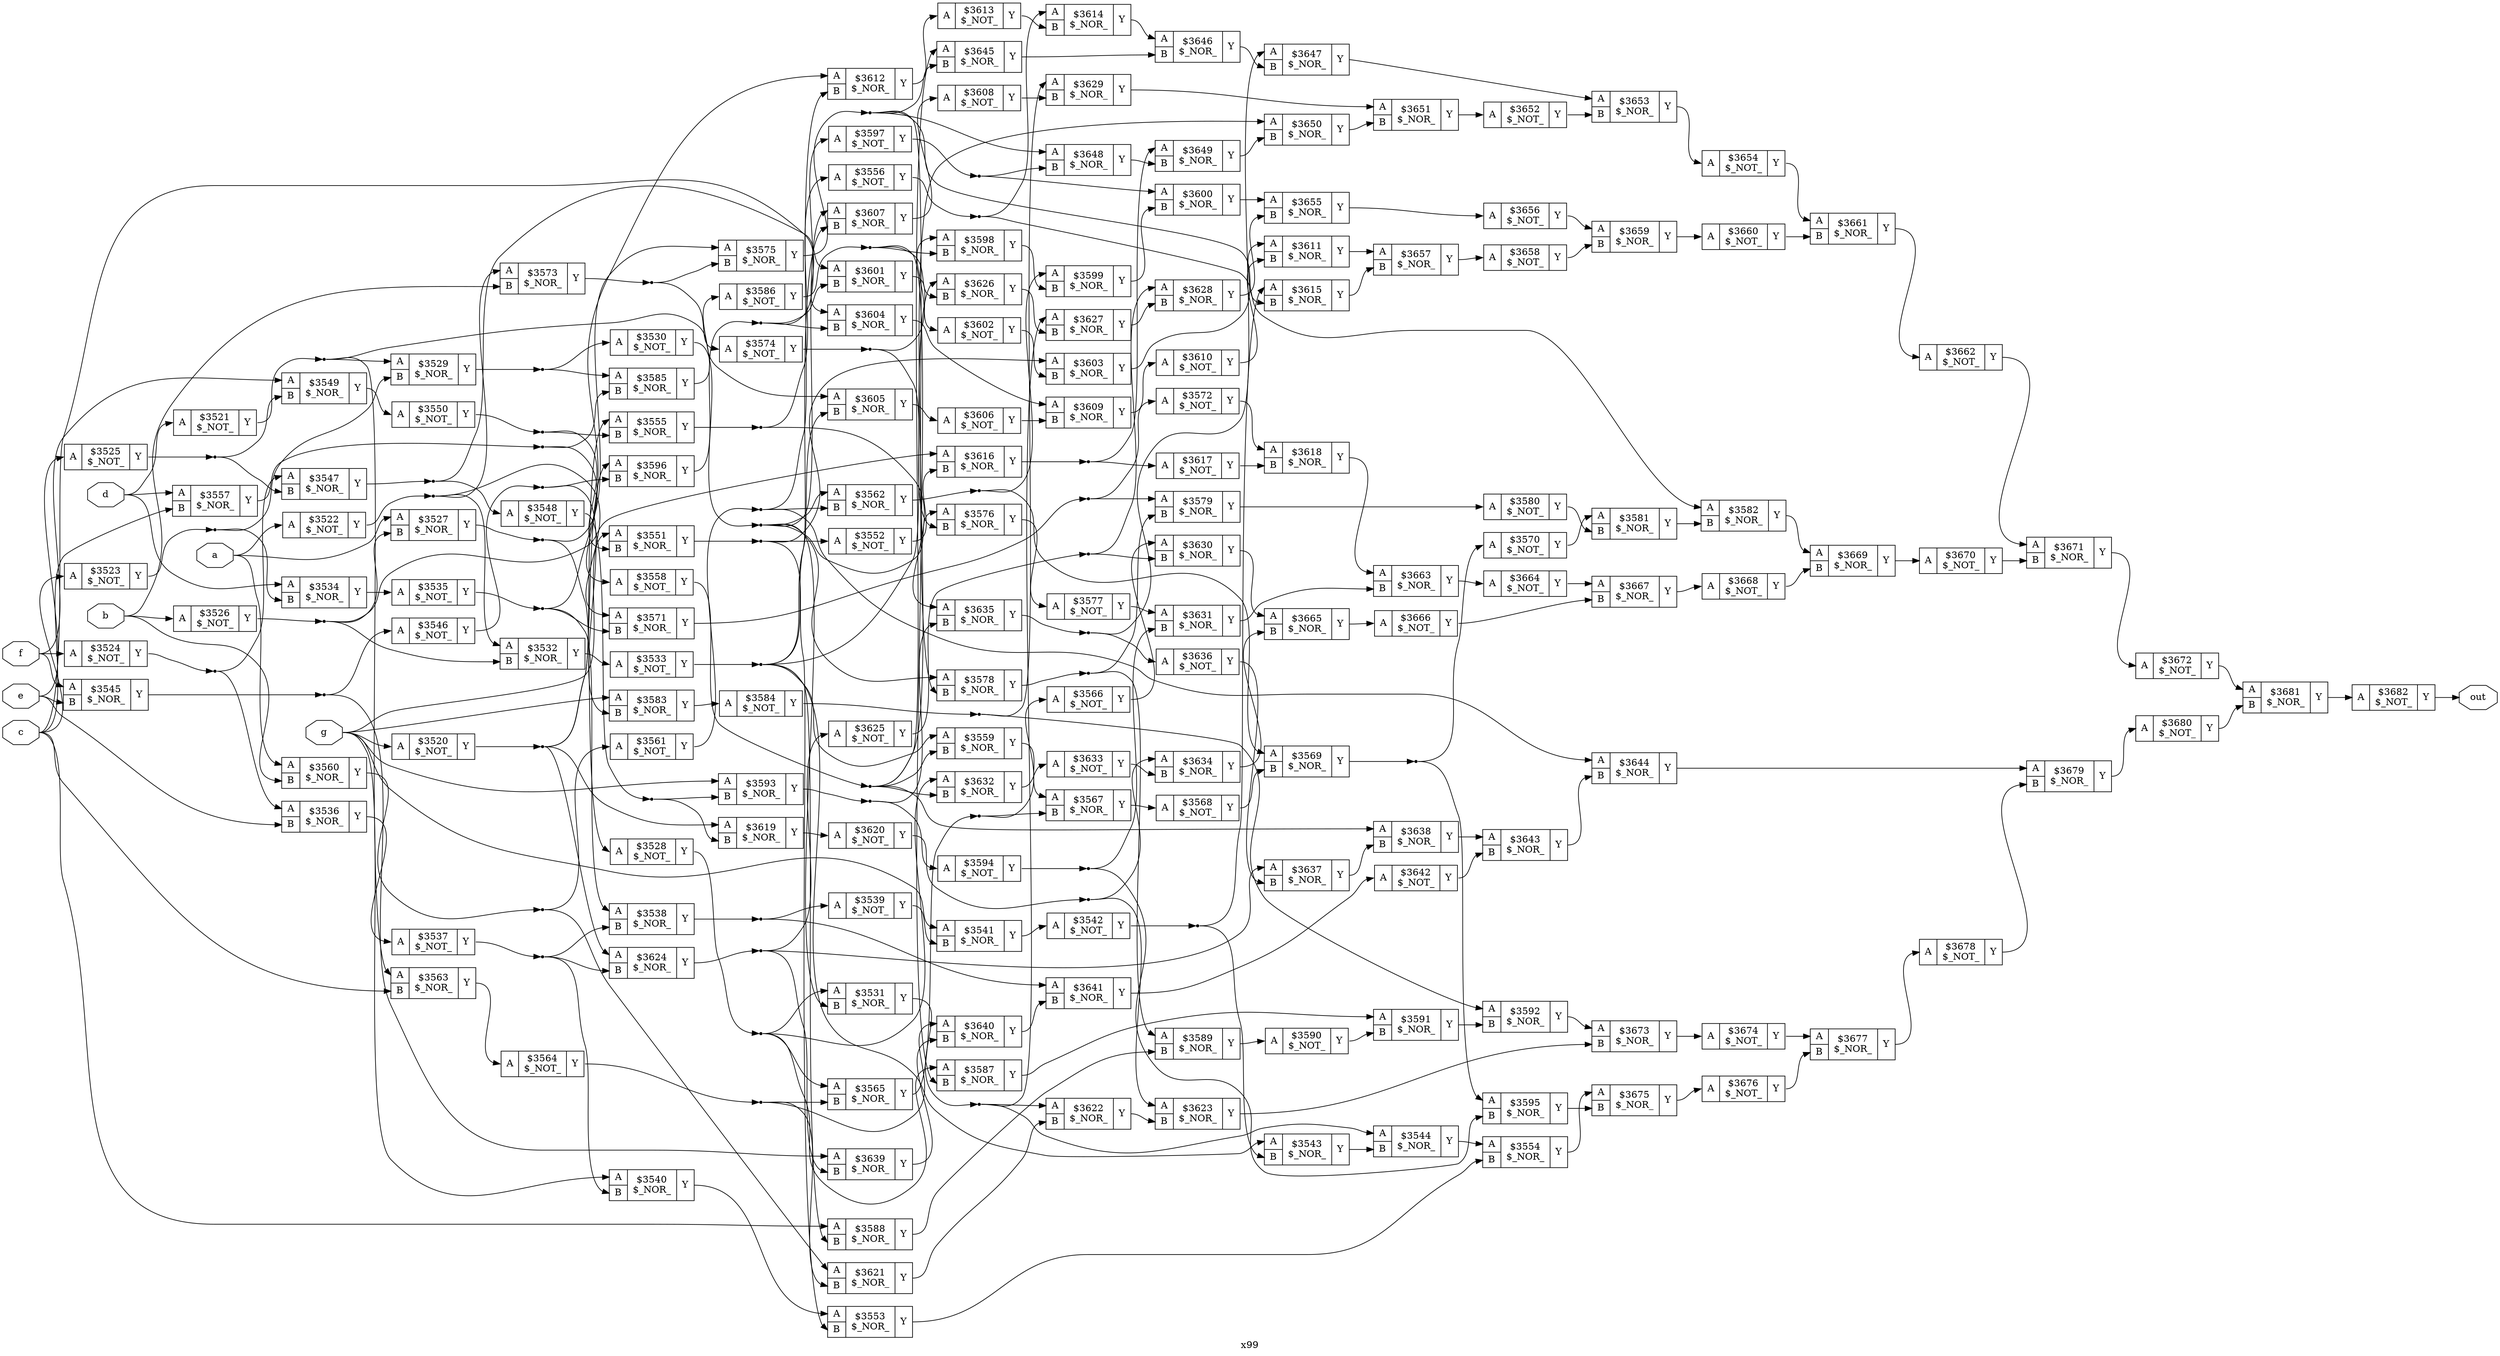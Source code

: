 digraph "x99" {
label="x99";
rankdir="LR";
remincross=true;
n163 [ shape=octagon, label="a", color="black", fontcolor="black" ];
n164 [ shape=octagon, label="b", color="black", fontcolor="black" ];
n165 [ shape=octagon, label="c", color="black", fontcolor="black" ];
n166 [ shape=octagon, label="d", color="black", fontcolor="black" ];
n167 [ shape=octagon, label="e", color="black", fontcolor="black" ];
n168 [ shape=octagon, label="f", color="black", fontcolor="black" ];
n169 [ shape=octagon, label="g", color="black", fontcolor="black" ];
n170 [ shape=octagon, label="out", color="black", fontcolor="black" ];
c173 [ shape=record, label="{{<p171> A}|$3520\n$_NOT_|{<p172> Y}}" ];
c174 [ shape=record, label="{{<p171> A}|$3521\n$_NOT_|{<p172> Y}}" ];
c175 [ shape=record, label="{{<p171> A}|$3522\n$_NOT_|{<p172> Y}}" ];
c176 [ shape=record, label="{{<p171> A}|$3523\n$_NOT_|{<p172> Y}}" ];
c177 [ shape=record, label="{{<p171> A}|$3524\n$_NOT_|{<p172> Y}}" ];
c178 [ shape=record, label="{{<p171> A}|$3525\n$_NOT_|{<p172> Y}}" ];
c179 [ shape=record, label="{{<p171> A}|$3526\n$_NOT_|{<p172> Y}}" ];
c181 [ shape=record, label="{{<p171> A|<p180> B}|$3527\n$_NOR_|{<p172> Y}}" ];
c182 [ shape=record, label="{{<p171> A}|$3528\n$_NOT_|{<p172> Y}}" ];
c183 [ shape=record, label="{{<p171> A|<p180> B}|$3529\n$_NOR_|{<p172> Y}}" ];
c184 [ shape=record, label="{{<p171> A}|$3530\n$_NOT_|{<p172> Y}}" ];
c185 [ shape=record, label="{{<p171> A|<p180> B}|$3531\n$_NOR_|{<p172> Y}}" ];
c186 [ shape=record, label="{{<p171> A|<p180> B}|$3532\n$_NOR_|{<p172> Y}}" ];
c187 [ shape=record, label="{{<p171> A}|$3533\n$_NOT_|{<p172> Y}}" ];
c188 [ shape=record, label="{{<p171> A|<p180> B}|$3534\n$_NOR_|{<p172> Y}}" ];
c189 [ shape=record, label="{{<p171> A}|$3535\n$_NOT_|{<p172> Y}}" ];
c190 [ shape=record, label="{{<p171> A|<p180> B}|$3536\n$_NOR_|{<p172> Y}}" ];
c191 [ shape=record, label="{{<p171> A}|$3537\n$_NOT_|{<p172> Y}}" ];
c192 [ shape=record, label="{{<p171> A|<p180> B}|$3538\n$_NOR_|{<p172> Y}}" ];
c193 [ shape=record, label="{{<p171> A}|$3539\n$_NOT_|{<p172> Y}}" ];
c194 [ shape=record, label="{{<p171> A|<p180> B}|$3540\n$_NOR_|{<p172> Y}}" ];
c195 [ shape=record, label="{{<p171> A|<p180> B}|$3541\n$_NOR_|{<p172> Y}}" ];
c196 [ shape=record, label="{{<p171> A}|$3542\n$_NOT_|{<p172> Y}}" ];
c197 [ shape=record, label="{{<p171> A|<p180> B}|$3543\n$_NOR_|{<p172> Y}}" ];
c198 [ shape=record, label="{{<p171> A|<p180> B}|$3544\n$_NOR_|{<p172> Y}}" ];
c199 [ shape=record, label="{{<p171> A|<p180> B}|$3545\n$_NOR_|{<p172> Y}}" ];
c200 [ shape=record, label="{{<p171> A}|$3546\n$_NOT_|{<p172> Y}}" ];
c201 [ shape=record, label="{{<p171> A|<p180> B}|$3547\n$_NOR_|{<p172> Y}}" ];
c202 [ shape=record, label="{{<p171> A}|$3548\n$_NOT_|{<p172> Y}}" ];
c203 [ shape=record, label="{{<p171> A|<p180> B}|$3549\n$_NOR_|{<p172> Y}}" ];
c204 [ shape=record, label="{{<p171> A}|$3550\n$_NOT_|{<p172> Y}}" ];
c205 [ shape=record, label="{{<p171> A|<p180> B}|$3551\n$_NOR_|{<p172> Y}}" ];
c206 [ shape=record, label="{{<p171> A}|$3552\n$_NOT_|{<p172> Y}}" ];
c207 [ shape=record, label="{{<p171> A|<p180> B}|$3553\n$_NOR_|{<p172> Y}}" ];
c208 [ shape=record, label="{{<p171> A|<p180> B}|$3554\n$_NOR_|{<p172> Y}}" ];
c209 [ shape=record, label="{{<p171> A|<p180> B}|$3555\n$_NOR_|{<p172> Y}}" ];
c210 [ shape=record, label="{{<p171> A}|$3556\n$_NOT_|{<p172> Y}}" ];
c211 [ shape=record, label="{{<p171> A|<p180> B}|$3557\n$_NOR_|{<p172> Y}}" ];
c212 [ shape=record, label="{{<p171> A}|$3558\n$_NOT_|{<p172> Y}}" ];
c213 [ shape=record, label="{{<p171> A|<p180> B}|$3559\n$_NOR_|{<p172> Y}}" ];
c214 [ shape=record, label="{{<p171> A|<p180> B}|$3560\n$_NOR_|{<p172> Y}}" ];
c215 [ shape=record, label="{{<p171> A}|$3561\n$_NOT_|{<p172> Y}}" ];
c216 [ shape=record, label="{{<p171> A|<p180> B}|$3562\n$_NOR_|{<p172> Y}}" ];
c217 [ shape=record, label="{{<p171> A|<p180> B}|$3563\n$_NOR_|{<p172> Y}}" ];
c218 [ shape=record, label="{{<p171> A}|$3564\n$_NOT_|{<p172> Y}}" ];
c219 [ shape=record, label="{{<p171> A|<p180> B}|$3565\n$_NOR_|{<p172> Y}}" ];
c220 [ shape=record, label="{{<p171> A}|$3566\n$_NOT_|{<p172> Y}}" ];
c221 [ shape=record, label="{{<p171> A|<p180> B}|$3567\n$_NOR_|{<p172> Y}}" ];
c222 [ shape=record, label="{{<p171> A}|$3568\n$_NOT_|{<p172> Y}}" ];
c223 [ shape=record, label="{{<p171> A|<p180> B}|$3569\n$_NOR_|{<p172> Y}}" ];
c224 [ shape=record, label="{{<p171> A}|$3570\n$_NOT_|{<p172> Y}}" ];
c225 [ shape=record, label="{{<p171> A|<p180> B}|$3571\n$_NOR_|{<p172> Y}}" ];
c226 [ shape=record, label="{{<p171> A}|$3572\n$_NOT_|{<p172> Y}}" ];
c227 [ shape=record, label="{{<p171> A|<p180> B}|$3573\n$_NOR_|{<p172> Y}}" ];
c228 [ shape=record, label="{{<p171> A}|$3574\n$_NOT_|{<p172> Y}}" ];
c229 [ shape=record, label="{{<p171> A|<p180> B}|$3575\n$_NOR_|{<p172> Y}}" ];
c230 [ shape=record, label="{{<p171> A|<p180> B}|$3576\n$_NOR_|{<p172> Y}}" ];
c231 [ shape=record, label="{{<p171> A}|$3577\n$_NOT_|{<p172> Y}}" ];
c232 [ shape=record, label="{{<p171> A|<p180> B}|$3578\n$_NOR_|{<p172> Y}}" ];
c233 [ shape=record, label="{{<p171> A|<p180> B}|$3579\n$_NOR_|{<p172> Y}}" ];
c234 [ shape=record, label="{{<p171> A}|$3580\n$_NOT_|{<p172> Y}}" ];
c235 [ shape=record, label="{{<p171> A|<p180> B}|$3581\n$_NOR_|{<p172> Y}}" ];
c236 [ shape=record, label="{{<p171> A|<p180> B}|$3582\n$_NOR_|{<p172> Y}}" ];
c237 [ shape=record, label="{{<p171> A|<p180> B}|$3583\n$_NOR_|{<p172> Y}}" ];
c238 [ shape=record, label="{{<p171> A}|$3584\n$_NOT_|{<p172> Y}}" ];
c239 [ shape=record, label="{{<p171> A|<p180> B}|$3585\n$_NOR_|{<p172> Y}}" ];
c240 [ shape=record, label="{{<p171> A}|$3586\n$_NOT_|{<p172> Y}}" ];
c241 [ shape=record, label="{{<p171> A|<p180> B}|$3587\n$_NOR_|{<p172> Y}}" ];
c242 [ shape=record, label="{{<p171> A|<p180> B}|$3588\n$_NOR_|{<p172> Y}}" ];
c243 [ shape=record, label="{{<p171> A|<p180> B}|$3589\n$_NOR_|{<p172> Y}}" ];
c244 [ shape=record, label="{{<p171> A}|$3590\n$_NOT_|{<p172> Y}}" ];
c245 [ shape=record, label="{{<p171> A|<p180> B}|$3591\n$_NOR_|{<p172> Y}}" ];
c246 [ shape=record, label="{{<p171> A|<p180> B}|$3592\n$_NOR_|{<p172> Y}}" ];
c247 [ shape=record, label="{{<p171> A|<p180> B}|$3593\n$_NOR_|{<p172> Y}}" ];
c248 [ shape=record, label="{{<p171> A}|$3594\n$_NOT_|{<p172> Y}}" ];
c249 [ shape=record, label="{{<p171> A|<p180> B}|$3595\n$_NOR_|{<p172> Y}}" ];
c250 [ shape=record, label="{{<p171> A|<p180> B}|$3596\n$_NOR_|{<p172> Y}}" ];
c251 [ shape=record, label="{{<p171> A}|$3597\n$_NOT_|{<p172> Y}}" ];
c252 [ shape=record, label="{{<p171> A|<p180> B}|$3598\n$_NOR_|{<p172> Y}}" ];
c253 [ shape=record, label="{{<p171> A|<p180> B}|$3599\n$_NOR_|{<p172> Y}}" ];
c254 [ shape=record, label="{{<p171> A|<p180> B}|$3600\n$_NOR_|{<p172> Y}}" ];
c255 [ shape=record, label="{{<p171> A|<p180> B}|$3601\n$_NOR_|{<p172> Y}}" ];
c256 [ shape=record, label="{{<p171> A}|$3602\n$_NOT_|{<p172> Y}}" ];
c257 [ shape=record, label="{{<p171> A|<p180> B}|$3603\n$_NOR_|{<p172> Y}}" ];
c258 [ shape=record, label="{{<p171> A|<p180> B}|$3604\n$_NOR_|{<p172> Y}}" ];
c259 [ shape=record, label="{{<p171> A|<p180> B}|$3605\n$_NOR_|{<p172> Y}}" ];
c260 [ shape=record, label="{{<p171> A}|$3606\n$_NOT_|{<p172> Y}}" ];
c261 [ shape=record, label="{{<p171> A|<p180> B}|$3607\n$_NOR_|{<p172> Y}}" ];
c262 [ shape=record, label="{{<p171> A}|$3608\n$_NOT_|{<p172> Y}}" ];
c263 [ shape=record, label="{{<p171> A|<p180> B}|$3609\n$_NOR_|{<p172> Y}}" ];
c264 [ shape=record, label="{{<p171> A}|$3610\n$_NOT_|{<p172> Y}}" ];
c265 [ shape=record, label="{{<p171> A|<p180> B}|$3611\n$_NOR_|{<p172> Y}}" ];
c266 [ shape=record, label="{{<p171> A|<p180> B}|$3612\n$_NOR_|{<p172> Y}}" ];
c267 [ shape=record, label="{{<p171> A}|$3613\n$_NOT_|{<p172> Y}}" ];
c268 [ shape=record, label="{{<p171> A|<p180> B}|$3614\n$_NOR_|{<p172> Y}}" ];
c269 [ shape=record, label="{{<p171> A|<p180> B}|$3615\n$_NOR_|{<p172> Y}}" ];
c270 [ shape=record, label="{{<p171> A|<p180> B}|$3616\n$_NOR_|{<p172> Y}}" ];
c271 [ shape=record, label="{{<p171> A}|$3617\n$_NOT_|{<p172> Y}}" ];
c272 [ shape=record, label="{{<p171> A|<p180> B}|$3618\n$_NOR_|{<p172> Y}}" ];
c273 [ shape=record, label="{{<p171> A|<p180> B}|$3619\n$_NOR_|{<p172> Y}}" ];
c274 [ shape=record, label="{{<p171> A}|$3620\n$_NOT_|{<p172> Y}}" ];
c275 [ shape=record, label="{{<p171> A|<p180> B}|$3621\n$_NOR_|{<p172> Y}}" ];
c276 [ shape=record, label="{{<p171> A|<p180> B}|$3622\n$_NOR_|{<p172> Y}}" ];
c277 [ shape=record, label="{{<p171> A|<p180> B}|$3623\n$_NOR_|{<p172> Y}}" ];
c278 [ shape=record, label="{{<p171> A|<p180> B}|$3624\n$_NOR_|{<p172> Y}}" ];
c279 [ shape=record, label="{{<p171> A}|$3625\n$_NOT_|{<p172> Y}}" ];
c280 [ shape=record, label="{{<p171> A|<p180> B}|$3626\n$_NOR_|{<p172> Y}}" ];
c281 [ shape=record, label="{{<p171> A|<p180> B}|$3627\n$_NOR_|{<p172> Y}}" ];
c282 [ shape=record, label="{{<p171> A|<p180> B}|$3628\n$_NOR_|{<p172> Y}}" ];
c283 [ shape=record, label="{{<p171> A|<p180> B}|$3629\n$_NOR_|{<p172> Y}}" ];
c284 [ shape=record, label="{{<p171> A|<p180> B}|$3630\n$_NOR_|{<p172> Y}}" ];
c285 [ shape=record, label="{{<p171> A|<p180> B}|$3631\n$_NOR_|{<p172> Y}}" ];
c286 [ shape=record, label="{{<p171> A|<p180> B}|$3632\n$_NOR_|{<p172> Y}}" ];
c287 [ shape=record, label="{{<p171> A}|$3633\n$_NOT_|{<p172> Y}}" ];
c288 [ shape=record, label="{{<p171> A|<p180> B}|$3634\n$_NOR_|{<p172> Y}}" ];
c289 [ shape=record, label="{{<p171> A|<p180> B}|$3635\n$_NOR_|{<p172> Y}}" ];
c290 [ shape=record, label="{{<p171> A}|$3636\n$_NOT_|{<p172> Y}}" ];
c291 [ shape=record, label="{{<p171> A|<p180> B}|$3637\n$_NOR_|{<p172> Y}}" ];
c292 [ shape=record, label="{{<p171> A|<p180> B}|$3638\n$_NOR_|{<p172> Y}}" ];
c293 [ shape=record, label="{{<p171> A|<p180> B}|$3639\n$_NOR_|{<p172> Y}}" ];
c294 [ shape=record, label="{{<p171> A|<p180> B}|$3640\n$_NOR_|{<p172> Y}}" ];
c295 [ shape=record, label="{{<p171> A|<p180> B}|$3641\n$_NOR_|{<p172> Y}}" ];
c296 [ shape=record, label="{{<p171> A}|$3642\n$_NOT_|{<p172> Y}}" ];
c297 [ shape=record, label="{{<p171> A|<p180> B}|$3643\n$_NOR_|{<p172> Y}}" ];
c298 [ shape=record, label="{{<p171> A|<p180> B}|$3644\n$_NOR_|{<p172> Y}}" ];
c299 [ shape=record, label="{{<p171> A|<p180> B}|$3645\n$_NOR_|{<p172> Y}}" ];
c300 [ shape=record, label="{{<p171> A|<p180> B}|$3646\n$_NOR_|{<p172> Y}}" ];
c301 [ shape=record, label="{{<p171> A|<p180> B}|$3647\n$_NOR_|{<p172> Y}}" ];
c302 [ shape=record, label="{{<p171> A|<p180> B}|$3648\n$_NOR_|{<p172> Y}}" ];
c303 [ shape=record, label="{{<p171> A|<p180> B}|$3649\n$_NOR_|{<p172> Y}}" ];
c304 [ shape=record, label="{{<p171> A|<p180> B}|$3650\n$_NOR_|{<p172> Y}}" ];
c305 [ shape=record, label="{{<p171> A|<p180> B}|$3651\n$_NOR_|{<p172> Y}}" ];
c306 [ shape=record, label="{{<p171> A}|$3652\n$_NOT_|{<p172> Y}}" ];
c307 [ shape=record, label="{{<p171> A|<p180> B}|$3653\n$_NOR_|{<p172> Y}}" ];
c308 [ shape=record, label="{{<p171> A}|$3654\n$_NOT_|{<p172> Y}}" ];
c309 [ shape=record, label="{{<p171> A|<p180> B}|$3655\n$_NOR_|{<p172> Y}}" ];
c310 [ shape=record, label="{{<p171> A}|$3656\n$_NOT_|{<p172> Y}}" ];
c311 [ shape=record, label="{{<p171> A|<p180> B}|$3657\n$_NOR_|{<p172> Y}}" ];
c312 [ shape=record, label="{{<p171> A}|$3658\n$_NOT_|{<p172> Y}}" ];
c313 [ shape=record, label="{{<p171> A|<p180> B}|$3659\n$_NOR_|{<p172> Y}}" ];
c314 [ shape=record, label="{{<p171> A}|$3660\n$_NOT_|{<p172> Y}}" ];
c315 [ shape=record, label="{{<p171> A|<p180> B}|$3661\n$_NOR_|{<p172> Y}}" ];
c316 [ shape=record, label="{{<p171> A}|$3662\n$_NOT_|{<p172> Y}}" ];
c317 [ shape=record, label="{{<p171> A|<p180> B}|$3663\n$_NOR_|{<p172> Y}}" ];
c318 [ shape=record, label="{{<p171> A}|$3664\n$_NOT_|{<p172> Y}}" ];
c319 [ shape=record, label="{{<p171> A|<p180> B}|$3665\n$_NOR_|{<p172> Y}}" ];
c320 [ shape=record, label="{{<p171> A}|$3666\n$_NOT_|{<p172> Y}}" ];
c321 [ shape=record, label="{{<p171> A|<p180> B}|$3667\n$_NOR_|{<p172> Y}}" ];
c322 [ shape=record, label="{{<p171> A}|$3668\n$_NOT_|{<p172> Y}}" ];
c323 [ shape=record, label="{{<p171> A|<p180> B}|$3669\n$_NOR_|{<p172> Y}}" ];
c324 [ shape=record, label="{{<p171> A}|$3670\n$_NOT_|{<p172> Y}}" ];
c325 [ shape=record, label="{{<p171> A|<p180> B}|$3671\n$_NOR_|{<p172> Y}}" ];
c326 [ shape=record, label="{{<p171> A}|$3672\n$_NOT_|{<p172> Y}}" ];
c327 [ shape=record, label="{{<p171> A|<p180> B}|$3673\n$_NOR_|{<p172> Y}}" ];
c328 [ shape=record, label="{{<p171> A}|$3674\n$_NOT_|{<p172> Y}}" ];
c329 [ shape=record, label="{{<p171> A|<p180> B}|$3675\n$_NOR_|{<p172> Y}}" ];
c330 [ shape=record, label="{{<p171> A}|$3676\n$_NOT_|{<p172> Y}}" ];
c331 [ shape=record, label="{{<p171> A|<p180> B}|$3677\n$_NOR_|{<p172> Y}}" ];
c332 [ shape=record, label="{{<p171> A}|$3678\n$_NOT_|{<p172> Y}}" ];
c333 [ shape=record, label="{{<p171> A|<p180> B}|$3679\n$_NOR_|{<p172> Y}}" ];
c334 [ shape=record, label="{{<p171> A}|$3680\n$_NOT_|{<p172> Y}}" ];
c335 [ shape=record, label="{{<p171> A|<p180> B}|$3681\n$_NOR_|{<p172> Y}}" ];
c336 [ shape=record, label="{{<p171> A}|$3682\n$_NOT_|{<p172> Y}}" ];
c265:p172:e -> c311:p171:w [color="black", label=""];
n10 [ shape=point ];
c274:p172:e -> n10:w [color="black", label=""];
n10:e -> c277:p171:w [color="black", label=""];
n10:e -> c288:p171:w [color="black", label=""];
c203:p172:e -> c204:p171:w [color="black", label=""];
n101 [ shape=point ];
c204:p172:e -> n101:w [color="black", label=""];
n101:e -> c205:p180:w [color="black", label=""];
n101:e -> c209:p180:w [color="black", label=""];
n102 [ shape=point ];
c205:p172:e -> n102:w [color="black", label=""];
n102:e -> c206:p171:w [color="black", label=""];
n102:e -> c207:p180:w [color="black", label=""];
n102:e -> c257:p171:w [color="black", label=""];
c206:p172:e -> c270:p180:w [color="black", label=""];
c207:p172:e -> c208:p180:w [color="black", label=""];
c208:p172:e -> c329:p171:w [color="black", label=""];
n106 [ shape=point ];
c209:p172:e -> n106:w [color="black", label=""];
n106:e -> c210:p171:w [color="black", label=""];
n106:e -> c289:p171:w [color="black", label=""];
n107 [ shape=point ];
c210:p172:e -> n107:w [color="black", label=""];
n107:e -> c236:p171:w [color="black", label=""];
n107:e -> c268:p171:w [color="black", label=""];
n108 [ shape=point ];
c211:p172:e -> n108:w [color="black", label=""];
n108:e -> c212:p171:w [color="black", label=""];
n108:e -> c239:p180:w [color="black", label=""];
n109 [ shape=point ];
c212:p172:e -> n109:w [color="black", label=""];
n109:e -> c213:p180:w [color="black", label=""];
n109:e -> c286:p180:w [color="black", label=""];
n109:e -> c292:p171:w [color="black", label=""];
n109:e -> c299:p171:w [color="black", label=""];
n109:e -> c304:p171:w [color="black", label=""];
n11 [ shape=point ];
c174:p172:e -> n11:w [color="black", label=""];
n11:e -> c183:p171:w [color="black", label=""];
n11:e -> c217:p171:w [color="black", label=""];
n11:e -> c259:p171:w [color="black", label=""];
c213:p172:e -> c221:p171:w [color="black", label=""];
n111 [ shape=point ];
c214:p172:e -> n111:w [color="black", label=""];
n111:e -> c215:p171:w [color="black", label=""];
n111:e -> c275:p171:w [color="black", label=""];
n112 [ shape=point ];
c215:p172:e -> n112:w [color="black", label=""];
n112:e -> c216:p180:w [color="black", label=""];
n112:e -> c266:p180:w [color="black", label=""];
n112:e -> c298:p171:w [color="black", label=""];
n113 [ shape=point ];
c216:p172:e -> n113:w [color="black", label=""];
n113:e -> c223:p171:w [color="black", label=""];
n113:e -> c253:p171:w [color="black", label=""];
c217:p172:e -> c218:p171:w [color="black", label=""];
n115 [ shape=point ];
c218:p172:e -> n115:w [color="black", label=""];
n115:e -> c219:p180:w [color="black", label=""];
n115:e -> c275:p180:w [color="black", label=""];
n115:e -> c294:p171:w [color="black", label=""];
n116 [ shape=point ];
c219:p172:e -> n116:w [color="black", label=""];
n116:e -> c220:p171:w [color="black", label=""];
n116:e -> c221:p180:w [color="black", label=""];
c220:p172:e -> c284:p171:w [color="black", label=""];
c221:p172:e -> c222:p171:w [color="black", label=""];
c222:p172:e -> c223:p180:w [color="black", label=""];
c275:p172:e -> c276:p180:w [color="black", label=""];
n120 [ shape=point ];
c223:p172:e -> n120:w [color="black", label=""];
n120:e -> c224:p171:w [color="black", label=""];
n120:e -> c249:p171:w [color="black", label=""];
c224:p172:e -> c235:p171:w [color="black", label=""];
n122 [ shape=point ];
c225:p172:e -> n122:w [color="black", label=""];
n122:e -> c226:p171:w [color="black", label=""];
n122:e -> c233:p171:w [color="black", label=""];
c226:p172:e -> c272:p171:w [color="black", label=""];
n124 [ shape=point ];
c227:p172:e -> n124:w [color="black", label=""];
n124:e -> c228:p171:w [color="black", label=""];
n124:e -> c229:p180:w [color="black", label=""];
n125 [ shape=point ];
c228:p172:e -> n125:w [color="black", label=""];
n125:e -> c230:p180:w [color="black", label=""];
n125:e -> c252:p171:w [color="black", label=""];
n126 [ shape=point ];
c229:p172:e -> n126:w [color="black", label=""];
n126:e -> c232:p180:w [color="black", label=""];
n126:e -> c269:p180:w [color="black", label=""];
n126:e -> c299:p180:w [color="black", label=""];
n126:e -> c302:p171:w [color="black", label=""];
c230:p172:e -> c231:p171:w [color="black", label=""];
c231:p172:e -> c285:p171:w [color="black", label=""];
n129 [ shape=point ];
c232:p172:e -> n129:w [color="black", label=""];
n129:e -> c233:p180:w [color="black", label=""];
n129:e -> c243:p171:w [color="black", label=""];
c276:p172:e -> c277:p180:w [color="black", label=""];
c233:p172:e -> c234:p171:w [color="black", label=""];
c234:p172:e -> c235:p180:w [color="black", label=""];
c235:p172:e -> c236:p180:w [color="black", label=""];
c236:p172:e -> c323:p171:w [color="black", label=""];
c237:p172:e -> c238:p171:w [color="black", label=""];
n135 [ shape=point ];
c238:p172:e -> n135:w [color="black", label=""];
n135:e -> c246:p171:w [color="black", label=""];
n135:e -> c283:p171:w [color="black", label=""];
c239:p172:e -> c240:p171:w [color="black", label=""];
n137 [ shape=point ];
c240:p172:e -> n137:w [color="black", label=""];
n137:e -> c241:p180:w [color="black", label=""];
n137:e -> c252:p180:w [color="black", label=""];
n137:e -> c280:p180:w [color="black", label=""];
c241:p172:e -> c245:p171:w [color="black", label=""];
c242:p172:e -> c243:p180:w [color="black", label=""];
c277:p172:e -> c327:p180:w [color="black", label=""];
c243:p172:e -> c244:p171:w [color="black", label=""];
c244:p172:e -> c245:p180:w [color="black", label=""];
c245:p172:e -> c246:p180:w [color="black", label=""];
c246:p172:e -> c327:p171:w [color="black", label=""];
n144 [ shape=point ];
c247:p172:e -> n144:w [color="black", label=""];
n144:e -> c248:p171:w [color="black", label=""];
n144:e -> c289:p180:w [color="black", label=""];
n145 [ shape=point ];
c248:p172:e -> n145:w [color="black", label=""];
n145:e -> c249:p180:w [color="black", label=""];
n145:e -> c285:p180:w [color="black", label=""];
c249:p172:e -> c329:p180:w [color="black", label=""];
n147 [ shape=point ];
c250:p172:e -> n147:w [color="black", label=""];
n147:e -> c251:p171:w [color="black", label=""];
n147:e -> c255:p180:w [color="black", label=""];
n147:e -> c258:p180:w [color="black", label=""];
n148 [ shape=point ];
c251:p172:e -> n148:w [color="black", label=""];
n148:e -> c254:p171:w [color="black", label=""];
n148:e -> c302:p180:w [color="black", label=""];
c252:p172:e -> c253:p180:w [color="black", label=""];
n15 [ shape=point ];
c278:p172:e -> n15:w [color="black", label=""];
n15:e -> c279:p171:w [color="black", label=""];
n15:e -> c291:p171:w [color="black", label=""];
n15:e -> c293:p180:w [color="black", label=""];
c253:p172:e -> c254:p180:w [color="black", label=""];
c254:p172:e -> c309:p171:w [color="black", label=""];
c255:p172:e -> c256:p171:w [color="black", label=""];
c256:p172:e -> c257:p180:w [color="black", label=""];
c257:p172:e -> c265:p171:w [color="black", label=""];
c258:p172:e -> c263:p171:w [color="black", label=""];
c259:p172:e -> c260:p171:w [color="black", label=""];
c260:p172:e -> c263:p180:w [color="black", label=""];
c261:p172:e -> c262:p171:w [color="black", label=""];
c262:p172:e -> c283:p180:w [color="black", label=""];
n16 [ shape=point ];
c279:p172:e -> n16:w [color="black", label=""];
n16:e -> c282:p171:w [color="black", label=""];
n16:e -> c284:p180:w [color="black", label=""];
c263:p172:e -> c264:p171:w [color="black", label=""];
c264:p172:e -> c265:p180:w [color="black", label=""];
n162 [ shape=point ];
c173:p172:e -> n162:w [color="black", label=""];
n162:e -> c209:p171:w [color="black", label=""];
n162:e -> c250:p171:w [color="black", label=""];
n162:e -> c273:p171:w [color="black", label=""];
n162:e -> c278:p171:w [color="black", label=""];
n163:e -> c175:p171:w [color="black", label=""];
n163:e -> c181:p171:w [color="black", label=""];
n163:e -> c214:p171:w [color="black", label=""];
n164:e -> c179:p171:w [color="black", label=""];
n164:e -> c214:p180:w [color="black", label=""];
n164:e -> c227:p180:w [color="black", label=""];
n165:e -> c176:p171:w [color="black", label=""];
n165:e -> c211:p180:w [color="black", label=""];
n165:e -> c217:p180:w [color="black", label=""];
n165:e -> c242:p171:w [color="black", label=""];
n165:e -> c258:p171:w [color="black", label=""];
n166:e -> c174:p171:w [color="black", label=""];
n166:e -> c188:p171:w [color="black", label=""];
n166:e -> c211:p171:w [color="black", label=""];
n167:e -> c178:p171:w [color="black", label=""];
n167:e -> c190:p180:w [color="black", label=""];
n167:e -> c199:p180:w [color="black", label=""];
n168:e -> c177:p171:w [color="black", label=""];
n168:e -> c199:p171:w [color="black", label=""];
n168:e -> c203:p171:w [color="black", label=""];
n169:e -> c173:p171:w [color="black", label=""];
n169:e -> c194:p171:w [color="black", label=""];
n169:e -> c195:p171:w [color="black", label=""];
n169:e -> c205:p171:w [color="black", label=""];
n169:e -> c237:p171:w [color="black", label=""];
n169:e -> c247:p171:w [color="black", label=""];
c280:p172:e -> c281:p180:w [color="black", label=""];
c336:p172:e -> n170:w [color="black", label=""];
c281:p172:e -> c282:p180:w [color="black", label=""];
c282:p172:e -> c309:p180:w [color="black", label=""];
c266:p172:e -> c267:p171:w [color="black", label=""];
c283:p172:e -> c305:p171:w [color="black", label=""];
c284:p172:e -> c319:p171:w [color="black", label=""];
n22 [ shape=point ];
c175:p172:e -> n22:w [color="black", label=""];
n22:e -> c186:p171:w [color="black", label=""];
n22:e -> c225:p171:w [color="black", label=""];
n22:e -> c227:p171:w [color="black", label=""];
c285:p172:e -> c317:p180:w [color="black", label=""];
c286:p172:e -> c287:p171:w [color="black", label=""];
c287:p172:e -> c288:p180:w [color="black", label=""];
c288:p172:e -> c319:p180:w [color="black", label=""];
n27 [ shape=point ];
c289:p172:e -> n27:w [color="black", label=""];
n27:e -> c290:p171:w [color="black", label=""];
n27:e -> c301:p171:w [color="black", label=""];
c290:p172:e -> c291:p180:w [color="black", label=""];
c291:p172:e -> c292:p180:w [color="black", label=""];
c267:p172:e -> c268:p180:w [color="black", label=""];
c292:p172:e -> c297:p171:w [color="black", label=""];
c293:p172:e -> c294:p180:w [color="black", label=""];
c294:p172:e -> c295:p180:w [color="black", label=""];
n33 [ shape=point ];
c176:p172:e -> n33:w [color="black", label=""];
n33:e -> c183:p180:w [color="black", label=""];
n33:e -> c188:p180:w [color="black", label=""];
c295:p172:e -> c296:p171:w [color="black", label=""];
c296:p172:e -> c297:p180:w [color="black", label=""];
c297:p172:e -> c298:p180:w [color="black", label=""];
c298:p172:e -> c333:p171:w [color="black", label=""];
c299:p172:e -> c300:p180:w [color="black", label=""];
c300:p172:e -> c301:p180:w [color="black", label=""];
c268:p172:e -> c300:p171:w [color="black", label=""];
c301:p172:e -> c307:p171:w [color="black", label=""];
c302:p172:e -> c303:p180:w [color="black", label=""];
c303:p172:e -> c304:p180:w [color="black", label=""];
c304:p172:e -> c305:p180:w [color="black", label=""];
n44 [ shape=point ];
c177:p172:e -> n44:w [color="black", label=""];
n44:e -> c190:p171:w [color="black", label=""];
n44:e -> c201:p171:w [color="black", label=""];
c305:p172:e -> c306:p171:w [color="black", label=""];
c306:p172:e -> c307:p180:w [color="black", label=""];
c307:p172:e -> c308:p171:w [color="black", label=""];
c308:p172:e -> c315:p171:w [color="black", label=""];
c309:p172:e -> c310:p171:w [color="black", label=""];
c269:p172:e -> c311:p180:w [color="black", label=""];
c310:p172:e -> c313:p171:w [color="black", label=""];
c311:p172:e -> c312:p171:w [color="black", label=""];
c312:p172:e -> c313:p180:w [color="black", label=""];
c313:p172:e -> c314:p171:w [color="black", label=""];
c314:p172:e -> c315:p180:w [color="black", label=""];
n55 [ shape=point ];
c178:p172:e -> n55:w [color="black", label=""];
n55:e -> c201:p180:w [color="black", label=""];
n55:e -> c203:p180:w [color="black", label=""];
c315:p172:e -> c316:p171:w [color="black", label=""];
c316:p172:e -> c325:p171:w [color="black", label=""];
c317:p172:e -> c318:p171:w [color="black", label=""];
c318:p172:e -> c321:p171:w [color="black", label=""];
n6 [ shape=point ];
c270:p172:e -> n6:w [color="black", label=""];
n6:e -> c271:p171:w [color="black", label=""];
n6:e -> c303:p171:w [color="black", label=""];
c319:p172:e -> c320:p171:w [color="black", label=""];
c320:p172:e -> c321:p180:w [color="black", label=""];
c321:p172:e -> c322:p171:w [color="black", label=""];
c322:p172:e -> c323:p180:w [color="black", label=""];
c323:p172:e -> c324:p171:w [color="black", label=""];
c324:p172:e -> c325:p180:w [color="black", label=""];
n66 [ shape=point ];
c179:p172:e -> n66:w [color="black", label=""];
n66:e -> c181:p180:w [color="black", label=""];
n66:e -> c186:p180:w [color="black", label=""];
n66:e -> c270:p171:w [color="black", label=""];
c325:p172:e -> c326:p171:w [color="black", label=""];
c326:p172:e -> c335:p171:w [color="black", label=""];
c327:p172:e -> c328:p171:w [color="black", label=""];
c271:p172:e -> c272:p180:w [color="black", label=""];
c328:p172:e -> c331:p171:w [color="black", label=""];
c329:p172:e -> c330:p171:w [color="black", label=""];
c330:p172:e -> c331:p180:w [color="black", label=""];
c331:p172:e -> c332:p171:w [color="black", label=""];
c332:p172:e -> c333:p180:w [color="black", label=""];
c333:p172:e -> c334:p171:w [color="black", label=""];
c334:p172:e -> c335:p180:w [color="black", label=""];
n77 [ shape=point ];
c181:p172:e -> n77:w [color="black", label=""];
n77:e -> c182:p171:w [color="black", label=""];
n77:e -> c229:p171:w [color="black", label=""];
c335:p172:e -> c336:p171:w [color="black", label=""];
n79 [ shape=point ];
c182:p172:e -> n79:w [color="black", label=""];
n79:e -> c185:p171:w [color="black", label=""];
n79:e -> c219:p171:w [color="black", label=""];
n79:e -> c241:p171:w [color="black", label=""];
n79:e -> c286:p171:w [color="black", label=""];
c272:p172:e -> c317:p171:w [color="black", label=""];
n80 [ shape=point ];
c183:p172:e -> n80:w [color="black", label=""];
n80:e -> c184:p171:w [color="black", label=""];
n80:e -> c239:p171:w [color="black", label=""];
n81 [ shape=point ];
c184:p172:e -> n81:w [color="black", label=""];
n81:e -> c185:p180:w [color="black", label=""];
n81:e -> c216:p171:w [color="black", label=""];
n81:e -> c230:p171:w [color="black", label=""];
n81:e -> c232:p171:w [color="black", label=""];
n81:e -> c261:p171:w [color="black", label=""];
n82 [ shape=point ];
c185:p172:e -> n82:w [color="black", label=""];
n82:e -> c198:p171:w [color="black", label=""];
n82:e -> c276:p171:w [color="black", label=""];
n82:e -> c281:p171:w [color="black", label=""];
c186:p172:e -> c187:p171:w [color="black", label=""];
n84 [ shape=point ];
c187:p172:e -> n84:w [color="black", label=""];
n84:e -> c197:p171:w [color="black", label=""];
n84:e -> c213:p171:w [color="black", label=""];
n84:e -> c242:p180:w [color="black", label=""];
n84:e -> c259:p180:w [color="black", label=""];
n84:e -> c261:p180:w [color="black", label=""];
n84:e -> c280:p171:w [color="black", label=""];
c188:p172:e -> c189:p171:w [color="black", label=""];
n86 [ shape=point ];
c189:p172:e -> n86:w [color="black", label=""];
n86:e -> c192:p171:w [color="black", label=""];
n86:e -> c225:p180:w [color="black", label=""];
n86:e -> c266:p171:w [color="black", label=""];
c190:p172:e -> c191:p171:w [color="black", label=""];
n88 [ shape=point ];
c191:p172:e -> n88:w [color="black", label=""];
n88:e -> c192:p180:w [color="black", label=""];
n88:e -> c194:p180:w [color="black", label=""];
n88:e -> c278:p180:w [color="black", label=""];
n89 [ shape=point ];
c192:p172:e -> n89:w [color="black", label=""];
n89:e -> c193:p171:w [color="black", label=""];
n89:e -> c295:p171:w [color="black", label=""];
c273:p172:e -> c274:p171:w [color="black", label=""];
c193:p172:e -> c195:p180:w [color="black", label=""];
c194:p172:e -> c207:p171:w [color="black", label=""];
c195:p172:e -> c196:p171:w [color="black", label=""];
n93 [ shape=point ];
c196:p172:e -> n93:w [color="black", label=""];
n93:e -> c197:p180:w [color="black", label=""];
n93:e -> c269:p171:w [color="black", label=""];
c197:p172:e -> c198:p180:w [color="black", label=""];
c198:p172:e -> c208:p171:w [color="black", label=""];
n96 [ shape=point ];
c199:p172:e -> n96:w [color="black", label=""];
n96:e -> c200:p171:w [color="black", label=""];
n96:e -> c293:p171:w [color="black", label=""];
n97 [ shape=point ];
c200:p172:e -> n97:w [color="black", label=""];
n97:e -> c237:p180:w [color="black", label=""];
n97:e -> c250:p180:w [color="black", label=""];
n98 [ shape=point ];
c201:p172:e -> n98:w [color="black", label=""];
n98:e -> c202:p171:w [color="black", label=""];
n98:e -> c255:p171:w [color="black", label=""];
n99 [ shape=point ];
c202:p172:e -> n99:w [color="black", label=""];
n99:e -> c247:p180:w [color="black", label=""];
n99:e -> c273:p180:w [color="black", label=""];
}
